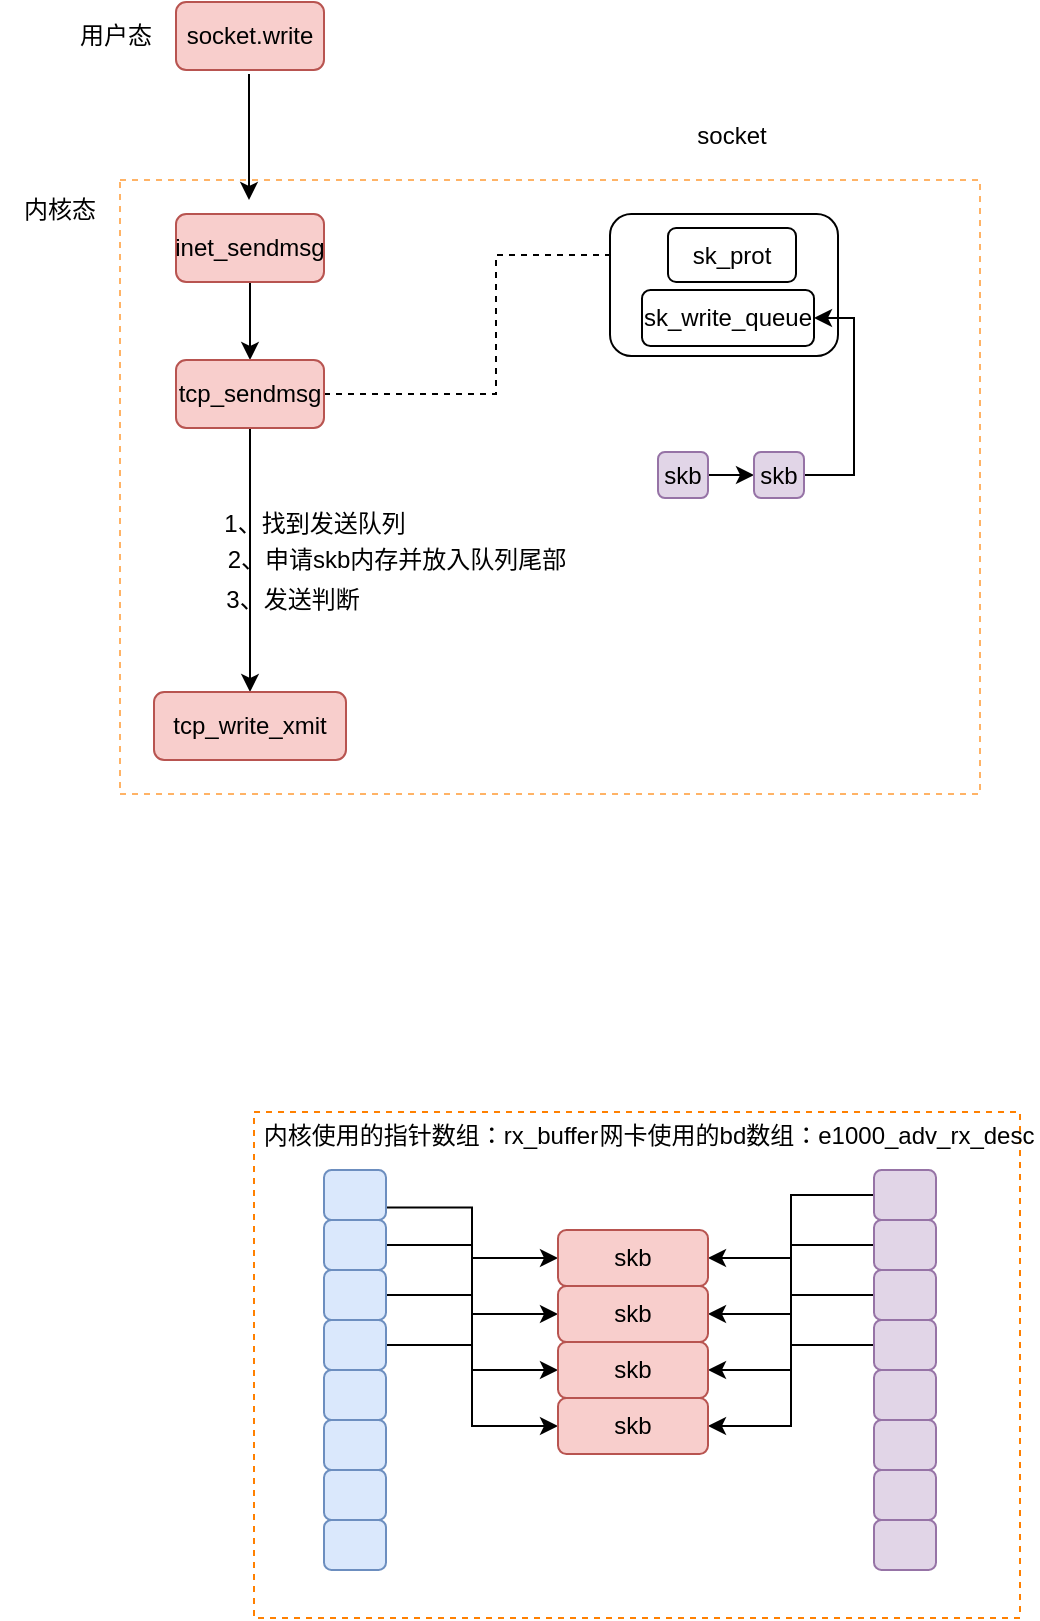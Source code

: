 <mxfile version="21.3.8" type="github">
  <diagram name="第 1 页" id="kVD-Gdx83QJC5muuzjAY">
    <mxGraphModel dx="1242" dy="733" grid="0" gridSize="10" guides="1" tooltips="1" connect="1" arrows="1" fold="1" page="0" pageScale="1" pageWidth="827" pageHeight="1169" math="0" shadow="0">
      <root>
        <mxCell id="0" />
        <mxCell id="1" parent="0" />
        <mxCell id="DkKr_4j6wxJe2CzfXlm4-1" value="" style="rounded=0;whiteSpace=wrap;html=1;dashed=1;strokeColor=#FFB366;" vertex="1" parent="1">
          <mxGeometry x="169" y="236" width="430" height="307" as="geometry" />
        </mxCell>
        <mxCell id="DkKr_4j6wxJe2CzfXlm4-8" style="edgeStyle=orthogonalEdgeStyle;rounded=0;orthogonalLoop=1;jettySize=auto;html=1;" edge="1" parent="1" source="DkKr_4j6wxJe2CzfXlm4-2" target="DkKr_4j6wxJe2CzfXlm4-7">
          <mxGeometry relative="1" as="geometry" />
        </mxCell>
        <mxCell id="DkKr_4j6wxJe2CzfXlm4-2" value="inet_sendmsg" style="rounded=1;whiteSpace=wrap;html=1;fillColor=#f8cecc;strokeColor=#b85450;" vertex="1" parent="1">
          <mxGeometry x="197" y="253" width="74" height="34" as="geometry" />
        </mxCell>
        <mxCell id="DkKr_4j6wxJe2CzfXlm4-3" value="内核态" style="text;html=1;strokeColor=none;fillColor=none;align=center;verticalAlign=middle;whiteSpace=wrap;rounded=0;" vertex="1" parent="1">
          <mxGeometry x="109" y="236" width="60" height="30" as="geometry" />
        </mxCell>
        <mxCell id="DkKr_4j6wxJe2CzfXlm4-4" value="" style="endArrow=classic;html=1;rounded=0;" edge="1" parent="1">
          <mxGeometry width="50" height="50" relative="1" as="geometry">
            <mxPoint x="233.5" y="183" as="sourcePoint" />
            <mxPoint x="233.5" y="246" as="targetPoint" />
          </mxGeometry>
        </mxCell>
        <mxCell id="DkKr_4j6wxJe2CzfXlm4-5" value="socket.write" style="rounded=1;whiteSpace=wrap;html=1;fillColor=#f8cecc;strokeColor=#b85450;" vertex="1" parent="1">
          <mxGeometry x="197" y="147" width="74" height="34" as="geometry" />
        </mxCell>
        <mxCell id="DkKr_4j6wxJe2CzfXlm4-6" value="用户态" style="text;html=1;strokeColor=none;fillColor=none;align=center;verticalAlign=middle;whiteSpace=wrap;rounded=0;" vertex="1" parent="1">
          <mxGeometry x="137" y="149" width="60" height="30" as="geometry" />
        </mxCell>
        <mxCell id="DkKr_4j6wxJe2CzfXlm4-13" style="edgeStyle=orthogonalEdgeStyle;rounded=0;orthogonalLoop=1;jettySize=auto;html=1;entryX=0;entryY=0.5;entryDx=0;entryDy=0;dashed=1;" edge="1" parent="1" source="DkKr_4j6wxJe2CzfXlm4-7" target="DkKr_4j6wxJe2CzfXlm4-10">
          <mxGeometry relative="1" as="geometry" />
        </mxCell>
        <mxCell id="DkKr_4j6wxJe2CzfXlm4-20" style="edgeStyle=orthogonalEdgeStyle;rounded=0;orthogonalLoop=1;jettySize=auto;html=1;" edge="1" parent="1" source="DkKr_4j6wxJe2CzfXlm4-7" target="DkKr_4j6wxJe2CzfXlm4-19">
          <mxGeometry relative="1" as="geometry" />
        </mxCell>
        <mxCell id="DkKr_4j6wxJe2CzfXlm4-7" value="tcp_sendmsg" style="rounded=1;whiteSpace=wrap;html=1;fillColor=#f8cecc;strokeColor=#b85450;" vertex="1" parent="1">
          <mxGeometry x="197" y="326" width="74" height="34" as="geometry" />
        </mxCell>
        <mxCell id="DkKr_4j6wxJe2CzfXlm4-9" value="" style="rounded=1;whiteSpace=wrap;html=1;" vertex="1" parent="1">
          <mxGeometry x="414" y="253" width="114" height="71" as="geometry" />
        </mxCell>
        <mxCell id="DkKr_4j6wxJe2CzfXlm4-10" value="sk_prot" style="rounded=1;whiteSpace=wrap;html=1;" vertex="1" parent="1">
          <mxGeometry x="443" y="260" width="64" height="27" as="geometry" />
        </mxCell>
        <mxCell id="DkKr_4j6wxJe2CzfXlm4-11" value="sk_write_queue" style="rounded=1;whiteSpace=wrap;html=1;" vertex="1" parent="1">
          <mxGeometry x="430" y="291" width="86" height="28" as="geometry" />
        </mxCell>
        <mxCell id="DkKr_4j6wxJe2CzfXlm4-12" value="socket" style="text;html=1;strokeColor=none;fillColor=none;align=center;verticalAlign=middle;whiteSpace=wrap;rounded=0;" vertex="1" parent="1">
          <mxGeometry x="445" y="199" width="60" height="30" as="geometry" />
        </mxCell>
        <mxCell id="DkKr_4j6wxJe2CzfXlm4-16" value="" style="edgeStyle=orthogonalEdgeStyle;rounded=0;orthogonalLoop=1;jettySize=auto;html=1;" edge="1" parent="1" source="DkKr_4j6wxJe2CzfXlm4-14" target="DkKr_4j6wxJe2CzfXlm4-15">
          <mxGeometry relative="1" as="geometry" />
        </mxCell>
        <mxCell id="DkKr_4j6wxJe2CzfXlm4-14" value="skb" style="rounded=1;whiteSpace=wrap;html=1;fillColor=#e1d5e7;strokeColor=#9673a6;" vertex="1" parent="1">
          <mxGeometry x="438" y="372" width="25" height="23" as="geometry" />
        </mxCell>
        <mxCell id="DkKr_4j6wxJe2CzfXlm4-18" style="edgeStyle=orthogonalEdgeStyle;rounded=0;orthogonalLoop=1;jettySize=auto;html=1;entryX=1;entryY=0.5;entryDx=0;entryDy=0;" edge="1" parent="1" source="DkKr_4j6wxJe2CzfXlm4-15" target="DkKr_4j6wxJe2CzfXlm4-11">
          <mxGeometry relative="1" as="geometry">
            <Array as="points">
              <mxPoint x="536" y="384" />
              <mxPoint x="536" y="305" />
            </Array>
          </mxGeometry>
        </mxCell>
        <mxCell id="DkKr_4j6wxJe2CzfXlm4-15" value="skb" style="rounded=1;whiteSpace=wrap;html=1;fillColor=#e1d5e7;strokeColor=#9673a6;" vertex="1" parent="1">
          <mxGeometry x="486" y="372" width="25" height="23" as="geometry" />
        </mxCell>
        <mxCell id="DkKr_4j6wxJe2CzfXlm4-19" value="tcp_write_xmit" style="rounded=1;whiteSpace=wrap;html=1;fillColor=#f8cecc;strokeColor=#b85450;" vertex="1" parent="1">
          <mxGeometry x="186" y="492" width="96" height="34" as="geometry" />
        </mxCell>
        <mxCell id="DkKr_4j6wxJe2CzfXlm4-21" value="1、找到发送队列" style="text;html=1;strokeColor=none;fillColor=none;align=center;verticalAlign=middle;whiteSpace=wrap;rounded=0;" vertex="1" parent="1">
          <mxGeometry x="210" y="398" width="113" height="20" as="geometry" />
        </mxCell>
        <mxCell id="DkKr_4j6wxJe2CzfXlm4-22" value="2、申请skb内存并放入队列尾部" style="text;html=1;strokeColor=none;fillColor=none;align=center;verticalAlign=middle;whiteSpace=wrap;rounded=0;" vertex="1" parent="1">
          <mxGeometry x="219" y="418" width="177" height="15" as="geometry" />
        </mxCell>
        <mxCell id="DkKr_4j6wxJe2CzfXlm4-23" value="3、发送判断" style="text;html=1;strokeColor=none;fillColor=none;align=center;verticalAlign=middle;whiteSpace=wrap;rounded=0;" vertex="1" parent="1">
          <mxGeometry x="214" y="433" width="83" height="25" as="geometry" />
        </mxCell>
        <mxCell id="DkKr_4j6wxJe2CzfXlm4-24" value="" style="rounded=0;whiteSpace=wrap;html=1;dashed=1;strokeColor=#FF8000;" vertex="1" parent="1">
          <mxGeometry x="236" y="702" width="383" height="253" as="geometry" />
        </mxCell>
        <mxCell id="DkKr_4j6wxJe2CzfXlm4-48" style="edgeStyle=orthogonalEdgeStyle;rounded=0;orthogonalLoop=1;jettySize=auto;html=1;exitX=1;exitY=0.75;exitDx=0;exitDy=0;entryX=0;entryY=0.5;entryDx=0;entryDy=0;" edge="1" parent="1" source="DkKr_4j6wxJe2CzfXlm4-25" target="DkKr_4j6wxJe2CzfXlm4-46">
          <mxGeometry relative="1" as="geometry" />
        </mxCell>
        <mxCell id="DkKr_4j6wxJe2CzfXlm4-25" value="" style="rounded=1;whiteSpace=wrap;html=1;fillColor=#dae8fc;strokeColor=#6c8ebf;" vertex="1" parent="1">
          <mxGeometry x="271" y="731" width="31" height="25" as="geometry" />
        </mxCell>
        <mxCell id="DkKr_4j6wxJe2CzfXlm4-49" style="edgeStyle=orthogonalEdgeStyle;rounded=0;orthogonalLoop=1;jettySize=auto;html=1;exitX=1;exitY=0.5;exitDx=0;exitDy=0;entryX=0;entryY=0.5;entryDx=0;entryDy=0;" edge="1" parent="1" source="DkKr_4j6wxJe2CzfXlm4-26" target="DkKr_4j6wxJe2CzfXlm4-43">
          <mxGeometry relative="1" as="geometry" />
        </mxCell>
        <mxCell id="DkKr_4j6wxJe2CzfXlm4-26" value="" style="rounded=1;whiteSpace=wrap;html=1;fillColor=#dae8fc;strokeColor=#6c8ebf;" vertex="1" parent="1">
          <mxGeometry x="271" y="756" width="31" height="25" as="geometry" />
        </mxCell>
        <mxCell id="DkKr_4j6wxJe2CzfXlm4-50" style="edgeStyle=orthogonalEdgeStyle;rounded=0;orthogonalLoop=1;jettySize=auto;html=1;exitX=1;exitY=0.5;exitDx=0;exitDy=0;entryX=0;entryY=0.5;entryDx=0;entryDy=0;" edge="1" parent="1" source="DkKr_4j6wxJe2CzfXlm4-27" target="DkKr_4j6wxJe2CzfXlm4-44">
          <mxGeometry relative="1" as="geometry" />
        </mxCell>
        <mxCell id="DkKr_4j6wxJe2CzfXlm4-27" value="" style="rounded=1;whiteSpace=wrap;html=1;fillColor=#dae8fc;strokeColor=#6c8ebf;" vertex="1" parent="1">
          <mxGeometry x="271" y="781" width="31" height="25" as="geometry" />
        </mxCell>
        <mxCell id="DkKr_4j6wxJe2CzfXlm4-51" style="edgeStyle=orthogonalEdgeStyle;rounded=0;orthogonalLoop=1;jettySize=auto;html=1;exitX=1;exitY=0.5;exitDx=0;exitDy=0;entryX=0;entryY=0.5;entryDx=0;entryDy=0;" edge="1" parent="1" source="DkKr_4j6wxJe2CzfXlm4-28" target="DkKr_4j6wxJe2CzfXlm4-47">
          <mxGeometry relative="1" as="geometry" />
        </mxCell>
        <mxCell id="DkKr_4j6wxJe2CzfXlm4-28" value="" style="rounded=1;whiteSpace=wrap;html=1;fillColor=#dae8fc;strokeColor=#6c8ebf;" vertex="1" parent="1">
          <mxGeometry x="271" y="806" width="31" height="25" as="geometry" />
        </mxCell>
        <mxCell id="DkKr_4j6wxJe2CzfXlm4-29" value="" style="rounded=1;whiteSpace=wrap;html=1;fillColor=#dae8fc;strokeColor=#6c8ebf;" vertex="1" parent="1">
          <mxGeometry x="271" y="831" width="31" height="25" as="geometry" />
        </mxCell>
        <mxCell id="DkKr_4j6wxJe2CzfXlm4-30" value="" style="rounded=1;whiteSpace=wrap;html=1;fillColor=#dae8fc;strokeColor=#6c8ebf;" vertex="1" parent="1">
          <mxGeometry x="271" y="856" width="31" height="25" as="geometry" />
        </mxCell>
        <mxCell id="DkKr_4j6wxJe2CzfXlm4-31" value="" style="rounded=1;whiteSpace=wrap;html=1;fillColor=#dae8fc;strokeColor=#6c8ebf;" vertex="1" parent="1">
          <mxGeometry x="271" y="881" width="31" height="25" as="geometry" />
        </mxCell>
        <mxCell id="DkKr_4j6wxJe2CzfXlm4-32" value="" style="rounded=1;whiteSpace=wrap;html=1;fillColor=#dae8fc;strokeColor=#6c8ebf;" vertex="1" parent="1">
          <mxGeometry x="271" y="906" width="31" height="25" as="geometry" />
        </mxCell>
        <mxCell id="DkKr_4j6wxJe2CzfXlm4-52" style="edgeStyle=orthogonalEdgeStyle;rounded=0;orthogonalLoop=1;jettySize=auto;html=1;exitX=0;exitY=0.5;exitDx=0;exitDy=0;entryX=1;entryY=0.5;entryDx=0;entryDy=0;" edge="1" parent="1" source="DkKr_4j6wxJe2CzfXlm4-33" target="DkKr_4j6wxJe2CzfXlm4-46">
          <mxGeometry relative="1" as="geometry" />
        </mxCell>
        <mxCell id="DkKr_4j6wxJe2CzfXlm4-33" value="" style="rounded=1;whiteSpace=wrap;html=1;fillColor=#e1d5e7;strokeColor=#9673a6;" vertex="1" parent="1">
          <mxGeometry x="546" y="731" width="31" height="25" as="geometry" />
        </mxCell>
        <mxCell id="DkKr_4j6wxJe2CzfXlm4-53" style="edgeStyle=orthogonalEdgeStyle;rounded=0;orthogonalLoop=1;jettySize=auto;html=1;exitX=0;exitY=0.5;exitDx=0;exitDy=0;entryX=1;entryY=0.5;entryDx=0;entryDy=0;" edge="1" parent="1" source="DkKr_4j6wxJe2CzfXlm4-34" target="DkKr_4j6wxJe2CzfXlm4-43">
          <mxGeometry relative="1" as="geometry" />
        </mxCell>
        <mxCell id="DkKr_4j6wxJe2CzfXlm4-34" value="" style="rounded=1;whiteSpace=wrap;html=1;fillColor=#e1d5e7;strokeColor=#9673a6;" vertex="1" parent="1">
          <mxGeometry x="546" y="756" width="31" height="25" as="geometry" />
        </mxCell>
        <mxCell id="DkKr_4j6wxJe2CzfXlm4-54" style="edgeStyle=orthogonalEdgeStyle;rounded=0;orthogonalLoop=1;jettySize=auto;html=1;exitX=0;exitY=0.5;exitDx=0;exitDy=0;entryX=1;entryY=0.5;entryDx=0;entryDy=0;" edge="1" parent="1" source="DkKr_4j6wxJe2CzfXlm4-35" target="DkKr_4j6wxJe2CzfXlm4-44">
          <mxGeometry relative="1" as="geometry" />
        </mxCell>
        <mxCell id="DkKr_4j6wxJe2CzfXlm4-35" value="" style="rounded=1;whiteSpace=wrap;html=1;fillColor=#e1d5e7;strokeColor=#9673a6;" vertex="1" parent="1">
          <mxGeometry x="546" y="781" width="31" height="25" as="geometry" />
        </mxCell>
        <mxCell id="DkKr_4j6wxJe2CzfXlm4-55" style="edgeStyle=orthogonalEdgeStyle;rounded=0;orthogonalLoop=1;jettySize=auto;html=1;exitX=0;exitY=0.5;exitDx=0;exitDy=0;entryX=1;entryY=0.5;entryDx=0;entryDy=0;" edge="1" parent="1" source="DkKr_4j6wxJe2CzfXlm4-36" target="DkKr_4j6wxJe2CzfXlm4-47">
          <mxGeometry relative="1" as="geometry" />
        </mxCell>
        <mxCell id="DkKr_4j6wxJe2CzfXlm4-36" value="" style="rounded=1;whiteSpace=wrap;html=1;fillColor=#e1d5e7;strokeColor=#9673a6;" vertex="1" parent="1">
          <mxGeometry x="546" y="806" width="31" height="25" as="geometry" />
        </mxCell>
        <mxCell id="DkKr_4j6wxJe2CzfXlm4-37" value="" style="rounded=1;whiteSpace=wrap;html=1;fillColor=#e1d5e7;strokeColor=#9673a6;" vertex="1" parent="1">
          <mxGeometry x="546" y="831" width="31" height="25" as="geometry" />
        </mxCell>
        <mxCell id="DkKr_4j6wxJe2CzfXlm4-38" value="" style="rounded=1;whiteSpace=wrap;html=1;fillColor=#e1d5e7;strokeColor=#9673a6;" vertex="1" parent="1">
          <mxGeometry x="546" y="856" width="31" height="25" as="geometry" />
        </mxCell>
        <mxCell id="DkKr_4j6wxJe2CzfXlm4-39" value="" style="rounded=1;whiteSpace=wrap;html=1;fillColor=#e1d5e7;strokeColor=#9673a6;" vertex="1" parent="1">
          <mxGeometry x="546" y="881" width="31" height="25" as="geometry" />
        </mxCell>
        <mxCell id="DkKr_4j6wxJe2CzfXlm4-40" value="" style="rounded=1;whiteSpace=wrap;html=1;fillColor=#e1d5e7;strokeColor=#9673a6;" vertex="1" parent="1">
          <mxGeometry x="546" y="906" width="31" height="25" as="geometry" />
        </mxCell>
        <mxCell id="DkKr_4j6wxJe2CzfXlm4-41" value="内核使用的指针数组：rx_buffer" style="text;html=1;strokeColor=none;fillColor=none;align=center;verticalAlign=middle;whiteSpace=wrap;rounded=0;" vertex="1" parent="1">
          <mxGeometry x="236" y="713" width="177" height="2" as="geometry" />
        </mxCell>
        <mxCell id="DkKr_4j6wxJe2CzfXlm4-42" value="网卡使用的bd数组：e1000_adv_rx_desc" style="text;html=1;strokeColor=none;fillColor=none;align=center;verticalAlign=middle;whiteSpace=wrap;rounded=0;" vertex="1" parent="1">
          <mxGeometry x="407" y="703.5" width="221" height="21" as="geometry" />
        </mxCell>
        <mxCell id="DkKr_4j6wxJe2CzfXlm4-43" value="skb" style="rounded=1;whiteSpace=wrap;html=1;fillColor=#f8cecc;strokeColor=#b85450;" vertex="1" parent="1">
          <mxGeometry x="388" y="789" width="75" height="28" as="geometry" />
        </mxCell>
        <mxCell id="DkKr_4j6wxJe2CzfXlm4-44" value="skb" style="rounded=1;whiteSpace=wrap;html=1;fillColor=#f8cecc;strokeColor=#b85450;" vertex="1" parent="1">
          <mxGeometry x="388" y="817" width="75" height="28" as="geometry" />
        </mxCell>
        <mxCell id="DkKr_4j6wxJe2CzfXlm4-46" value="skb" style="rounded=1;whiteSpace=wrap;html=1;fillColor=#f8cecc;strokeColor=#b85450;" vertex="1" parent="1">
          <mxGeometry x="388" y="761" width="75" height="28" as="geometry" />
        </mxCell>
        <mxCell id="DkKr_4j6wxJe2CzfXlm4-47" value="skb" style="rounded=1;whiteSpace=wrap;html=1;fillColor=#f8cecc;strokeColor=#b85450;" vertex="1" parent="1">
          <mxGeometry x="388" y="845" width="75" height="28" as="geometry" />
        </mxCell>
      </root>
    </mxGraphModel>
  </diagram>
</mxfile>
